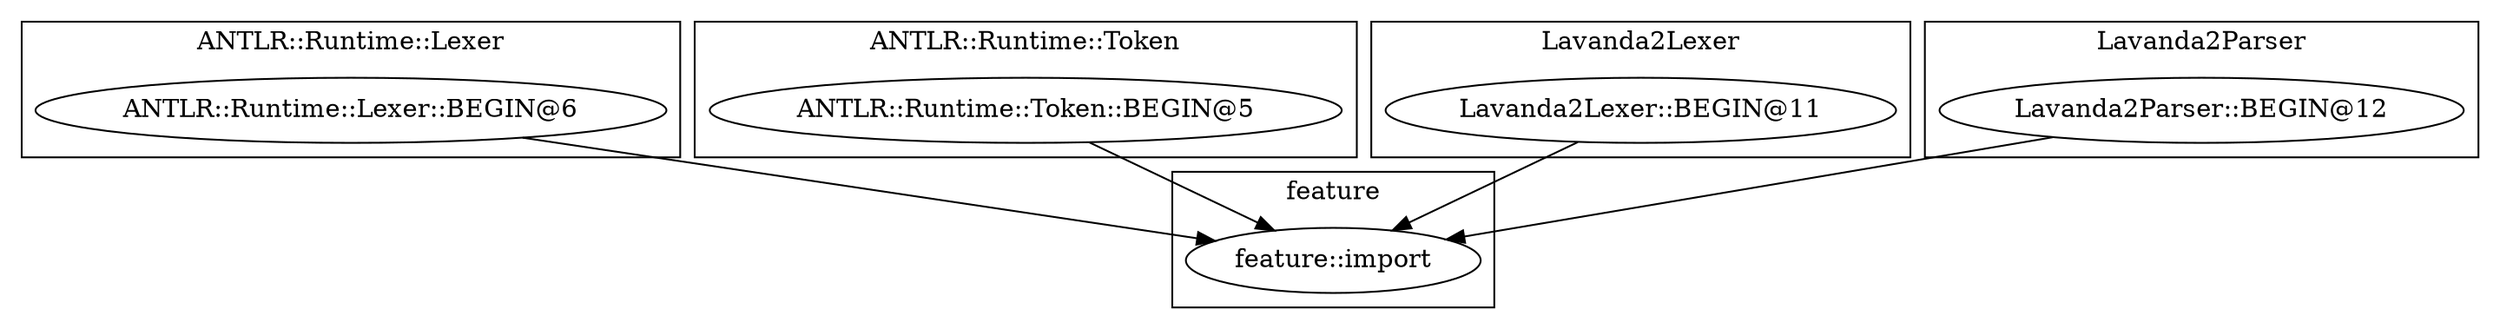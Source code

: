 digraph {
graph [overlap=false]
subgraph cluster_ANTLR_Runtime_Lexer {
	label="ANTLR::Runtime::Lexer";
	"ANTLR::Runtime::Lexer::BEGIN@6";
}
subgraph cluster_ANTLR_Runtime_Token {
	label="ANTLR::Runtime::Token";
	"ANTLR::Runtime::Token::BEGIN@5";
}
subgraph cluster_feature {
	label="feature";
	"feature::import";
}
subgraph cluster_Lavanda2Lexer {
	label="Lavanda2Lexer";
	"Lavanda2Lexer::BEGIN@11";
}
subgraph cluster_Lavanda2Parser {
	label="Lavanda2Parser";
	"Lavanda2Parser::BEGIN@12";
}
"Lavanda2Lexer::BEGIN@11" -> "feature::import";
"ANTLR::Runtime::Lexer::BEGIN@6" -> "feature::import";
"Lavanda2Parser::BEGIN@12" -> "feature::import";
"ANTLR::Runtime::Token::BEGIN@5" -> "feature::import";
}
